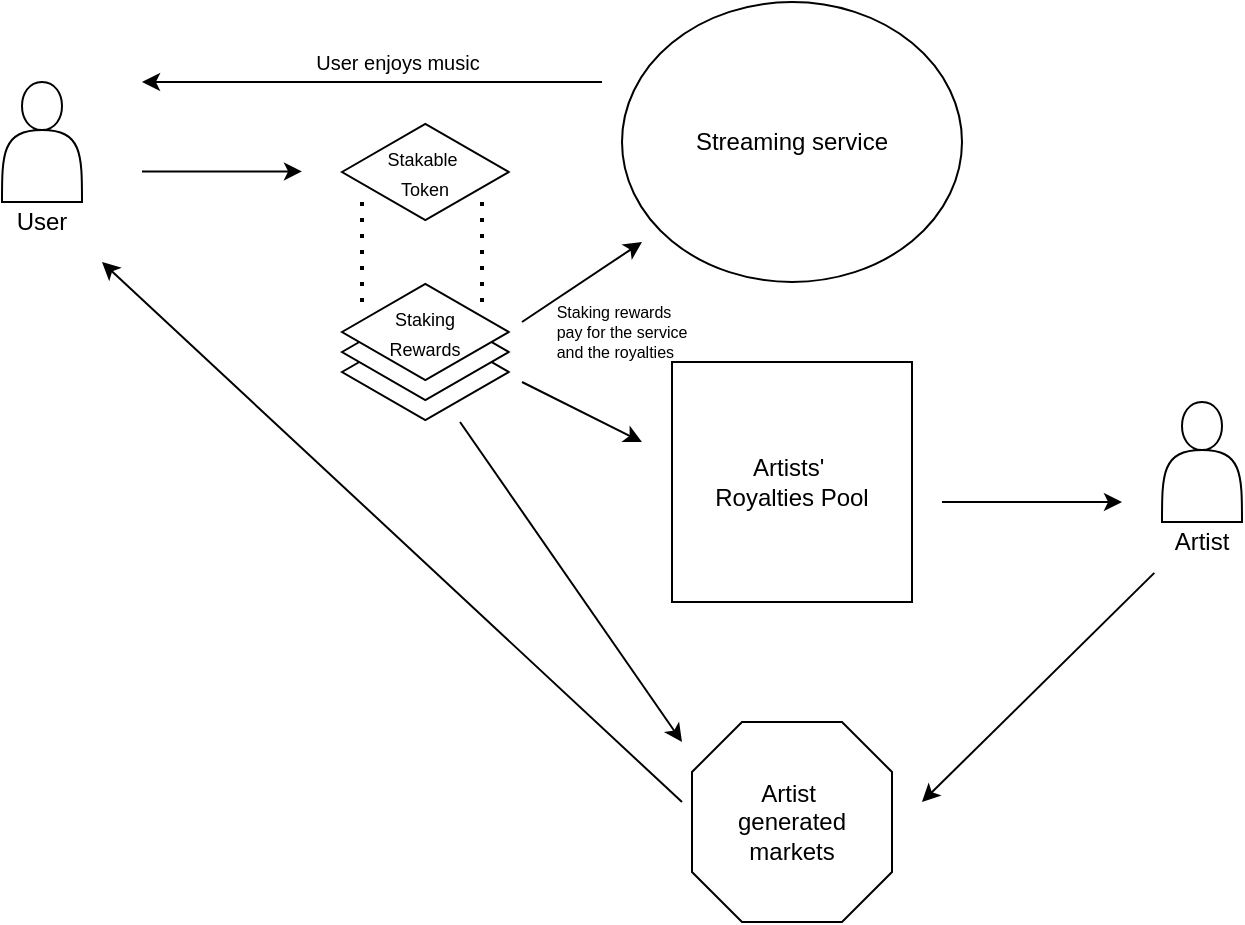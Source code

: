<mxfile version="13.6.5" type="github"><diagram id="Vxj_W6UleS2StSN6uLvl" name="Page-1"><mxGraphModel dx="813" dy="438" grid="1" gridSize="10" guides="1" tooltips="1" connect="1" arrows="1" fold="1" page="1" pageScale="1" pageWidth="850" pageHeight="1100" math="0" shadow="0"><root><mxCell id="0"/><mxCell id="1" parent="0"/><mxCell id="dramC-exWE9ODaxWlpGh-1" value="" style="shape=actor;whiteSpace=wrap;html=1;" vertex="1" parent="1"><mxGeometry x="40" y="420" width="40" height="60" as="geometry"/></mxCell><mxCell id="dramC-exWE9ODaxWlpGh-2" value="User" style="text;html=1;strokeColor=none;fillColor=none;align=center;verticalAlign=middle;whiteSpace=wrap;rounded=0;" vertex="1" parent="1"><mxGeometry x="40" y="480" width="40" height="20" as="geometry"/></mxCell><mxCell id="dramC-exWE9ODaxWlpGh-5" value="Streaming service" style="ellipse;whiteSpace=wrap;html=1;align=center;newEdgeStyle={&quot;edgeStyle&quot;:&quot;entityRelationEdgeStyle&quot;,&quot;startArrow&quot;:&quot;none&quot;,&quot;endArrow&quot;:&quot;none&quot;,&quot;segment&quot;:10,&quot;curved&quot;:1};treeFolding=1;treeMoving=1;" vertex="1" parent="1"><mxGeometry x="350" y="380" width="170" height="140" as="geometry"/></mxCell><mxCell id="dramC-exWE9ODaxWlpGh-8" value="&lt;font style=&quot;font-size: 9px&quot;&gt;Stakable&amp;nbsp;&lt;br&gt;Token&lt;/font&gt;" style="html=1;whiteSpace=wrap;aspect=fixed;shape=isoRectangle;" vertex="1" parent="1"><mxGeometry x="210" y="440" width="83.33" height="50" as="geometry"/></mxCell><mxCell id="dramC-exWE9ODaxWlpGh-12" value="" style="html=1;whiteSpace=wrap;aspect=fixed;shape=isoRectangle;" vertex="1" parent="1"><mxGeometry x="210" y="540" width="83.33" height="50" as="geometry"/></mxCell><mxCell id="dramC-exWE9ODaxWlpGh-11" value="" style="html=1;whiteSpace=wrap;aspect=fixed;shape=isoRectangle;" vertex="1" parent="1"><mxGeometry x="210" y="530" width="83.33" height="50" as="geometry"/></mxCell><mxCell id="dramC-exWE9ODaxWlpGh-9" value="&lt;font style=&quot;font-size: 9px&quot;&gt;Staking &lt;br&gt;Rewards&lt;/font&gt;" style="html=1;whiteSpace=wrap;aspect=fixed;shape=isoRectangle;" vertex="1" parent="1"><mxGeometry x="210" y="520" width="83.33" height="50" as="geometry"/></mxCell><mxCell id="dramC-exWE9ODaxWlpGh-13" value="" style="endArrow=none;dashed=1;html=1;dashPattern=1 3;strokeWidth=2;" edge="1" parent="1"><mxGeometry width="50" height="50" relative="1" as="geometry"><mxPoint x="220" y="530" as="sourcePoint"/><mxPoint x="220" y="480" as="targetPoint"/></mxGeometry></mxCell><mxCell id="dramC-exWE9ODaxWlpGh-14" value="" style="endArrow=none;dashed=1;html=1;dashPattern=1 3;strokeWidth=2;" edge="1" parent="1"><mxGeometry width="50" height="50" relative="1" as="geometry"><mxPoint x="280" y="530" as="sourcePoint"/><mxPoint x="280" y="480" as="targetPoint"/></mxGeometry></mxCell><mxCell id="dramC-exWE9ODaxWlpGh-16" value="" style="endArrow=classic;html=1;" edge="1" parent="1"><mxGeometry width="50" height="50" relative="1" as="geometry"><mxPoint x="300" y="540" as="sourcePoint"/><mxPoint x="360" y="500" as="targetPoint"/></mxGeometry></mxCell><mxCell id="dramC-exWE9ODaxWlpGh-17" value="" style="endArrow=classic;html=1;" edge="1" parent="1"><mxGeometry width="50" height="50" relative="1" as="geometry"><mxPoint x="110" y="464.71" as="sourcePoint"/><mxPoint x="190" y="464.71" as="targetPoint"/></mxGeometry></mxCell><mxCell id="dramC-exWE9ODaxWlpGh-19" value="" style="endArrow=classic;html=1;" edge="1" parent="1"><mxGeometry width="50" height="50" relative="1" as="geometry"><mxPoint x="340" y="420" as="sourcePoint"/><mxPoint x="110" y="420" as="targetPoint"/></mxGeometry></mxCell><mxCell id="dramC-exWE9ODaxWlpGh-20" value="Artists'&amp;nbsp;&lt;br&gt;Royalties Pool" style="whiteSpace=wrap;html=1;aspect=fixed;" vertex="1" parent="1"><mxGeometry x="375" y="560" width="120" height="120" as="geometry"/></mxCell><mxCell id="dramC-exWE9ODaxWlpGh-21" value="" style="endArrow=classic;html=1;" edge="1" parent="1"><mxGeometry width="50" height="50" relative="1" as="geometry"><mxPoint x="300" y="570" as="sourcePoint"/><mxPoint x="360" y="600" as="targetPoint"/></mxGeometry></mxCell><mxCell id="dramC-exWE9ODaxWlpGh-22" value="&lt;div style=&quot;text-align: justify&quot;&gt;&lt;span style=&quot;font-size: 8px&quot;&gt;Staking rewards&amp;nbsp;&lt;/span&gt;&lt;/div&gt;&lt;font style=&quot;font-size: 8px&quot;&gt;&lt;div style=&quot;text-align: justify&quot;&gt;&lt;span&gt;pay for the service&lt;/span&gt;&lt;/div&gt;&lt;div style=&quot;text-align: justify&quot;&gt;&lt;span&gt;and the royalties&lt;/span&gt;&lt;/div&gt;&lt;/font&gt;" style="text;html=1;strokeColor=none;fillColor=none;align=center;verticalAlign=middle;whiteSpace=wrap;rounded=0;rotation=0;" vertex="1" parent="1"><mxGeometry x="290" y="525" width="120" height="35" as="geometry"/></mxCell><mxCell id="dramC-exWE9ODaxWlpGh-23" value="&lt;font style=&quot;font-size: 10px&quot;&gt;User enjoys music&lt;/font&gt;" style="text;html=1;strokeColor=none;fillColor=none;align=center;verticalAlign=middle;whiteSpace=wrap;rounded=0;" vertex="1" parent="1"><mxGeometry x="183.33" y="400" width="110" height="20" as="geometry"/></mxCell><mxCell id="dramC-exWE9ODaxWlpGh-24" value="" style="endArrow=classic;html=1;" edge="1" parent="1"><mxGeometry width="50" height="50" relative="1" as="geometry"><mxPoint x="510" y="630" as="sourcePoint"/><mxPoint x="600" y="630" as="targetPoint"/></mxGeometry></mxCell><mxCell id="dramC-exWE9ODaxWlpGh-25" value="" style="shape=actor;whiteSpace=wrap;html=1;" vertex="1" parent="1"><mxGeometry x="620" y="580" width="40" height="60" as="geometry"/></mxCell><mxCell id="dramC-exWE9ODaxWlpGh-26" value="Artist" style="text;html=1;strokeColor=none;fillColor=none;align=center;verticalAlign=middle;whiteSpace=wrap;rounded=0;" vertex="1" parent="1"><mxGeometry x="620" y="640" width="40" height="20" as="geometry"/></mxCell><mxCell id="dramC-exWE9ODaxWlpGh-28" value="" style="verticalLabelPosition=bottom;verticalAlign=top;html=1;shape=mxgraph.basic.polygon;polyCoords=[[0.25,0],[0.75,0],[1,0.25],[1,0.75],[0.75,1],[0.25,1],[0,0.75],[0,0.25]];polyline=0;" vertex="1" parent="1"><mxGeometry x="385" y="740" width="100" height="100" as="geometry"/></mxCell><mxCell id="dramC-exWE9ODaxWlpGh-29" value="Artist&amp;nbsp;&lt;br&gt;generated markets" style="text;html=1;strokeColor=none;fillColor=none;align=center;verticalAlign=middle;whiteSpace=wrap;rounded=0;" vertex="1" parent="1"><mxGeometry x="409.17" y="780" width="51.66" height="20" as="geometry"/></mxCell><mxCell id="dramC-exWE9ODaxWlpGh-30" value="" style="endArrow=classic;html=1;exitX=-0.096;exitY=1.271;exitDx=0;exitDy=0;exitPerimeter=0;" edge="1" parent="1" source="dramC-exWE9ODaxWlpGh-26"><mxGeometry width="50" height="50" relative="1" as="geometry"><mxPoint x="580" y="710" as="sourcePoint"/><mxPoint x="500" y="780" as="targetPoint"/></mxGeometry></mxCell><mxCell id="dramC-exWE9ODaxWlpGh-31" value="" style="endArrow=classic;html=1;" edge="1" parent="1" source="dramC-exWE9ODaxWlpGh-12"><mxGeometry width="50" height="50" relative="1" as="geometry"><mxPoint x="280" y="690" as="sourcePoint"/><mxPoint x="380" y="750" as="targetPoint"/></mxGeometry></mxCell><mxCell id="dramC-exWE9ODaxWlpGh-32" value="" style="endArrow=classic;html=1;" edge="1" parent="1"><mxGeometry width="50" height="50" relative="1" as="geometry"><mxPoint x="380" y="780" as="sourcePoint"/><mxPoint x="90" y="510" as="targetPoint"/></mxGeometry></mxCell></root></mxGraphModel></diagram></mxfile>